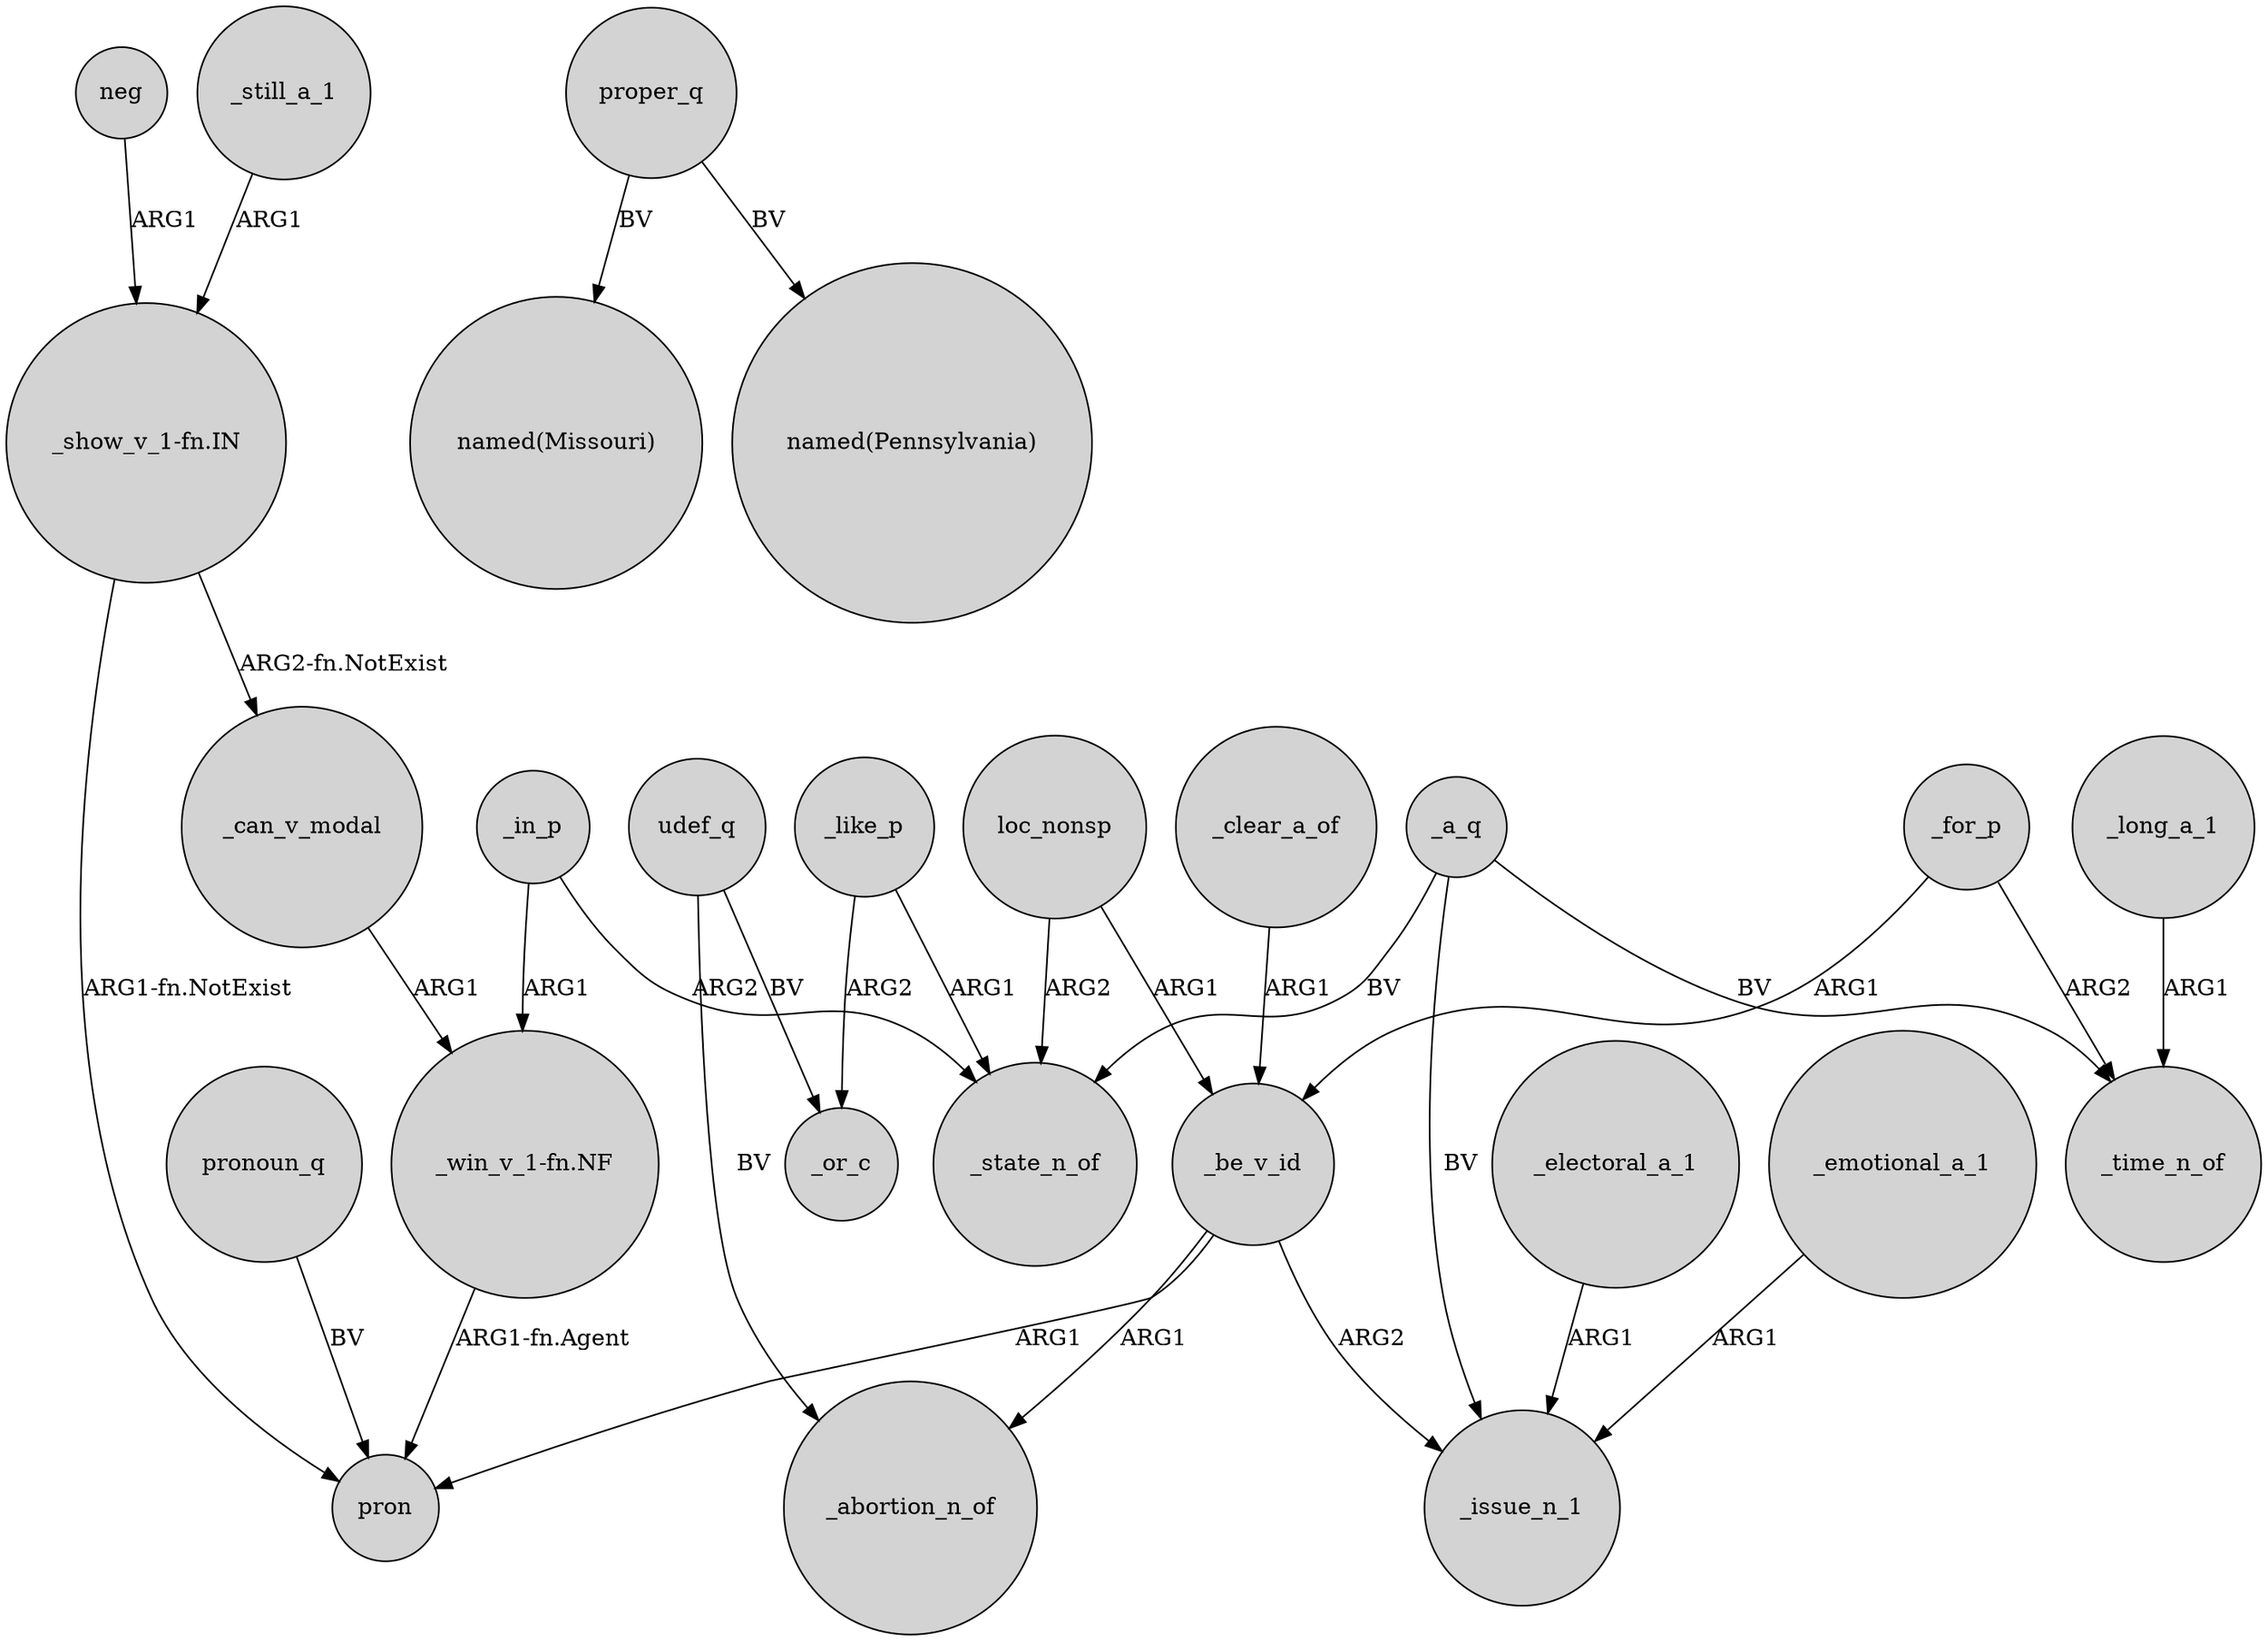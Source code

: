 digraph {
	node [shape=circle style=filled]
	_a_q -> _state_n_of [label=BV]
	_in_p -> "_win_v_1-fn.NF" [label=ARG1]
	_like_p -> _or_c [label=ARG2]
	"_show_v_1-fn.IN" -> _can_v_modal [label="ARG2-fn.NotExist"]
	loc_nonsp -> _state_n_of [label=ARG2]
	_a_q -> _issue_n_1 [label=BV]
	_a_q -> _time_n_of [label=BV]
	_in_p -> _state_n_of [label=ARG2]
	udef_q -> _or_c [label=BV]
	_for_p -> _time_n_of [label=ARG2]
	_be_v_id -> pron [label=ARG1]
	neg -> "_show_v_1-fn.IN" [label=ARG1]
	_be_v_id -> _abortion_n_of [label=ARG1]
	proper_q -> "named(Missouri)" [label=BV]
	_like_p -> _state_n_of [label=ARG1]
	pronoun_q -> pron [label=BV]
	"_show_v_1-fn.IN" -> pron [label="ARG1-fn.NotExist"]
	_for_p -> _be_v_id [label=ARG1]
	_can_v_modal -> "_win_v_1-fn.NF" [label=ARG1]
	_be_v_id -> _issue_n_1 [label=ARG2]
	_emotional_a_1 -> _issue_n_1 [label=ARG1]
	_electoral_a_1 -> _issue_n_1 [label=ARG1]
	udef_q -> _abortion_n_of [label=BV]
	_still_a_1 -> "_show_v_1-fn.IN" [label=ARG1]
	loc_nonsp -> _be_v_id [label=ARG1]
	"_win_v_1-fn.NF" -> pron [label="ARG1-fn.Agent"]
	proper_q -> "named(Pennsylvania)" [label=BV]
	_long_a_1 -> _time_n_of [label=ARG1]
	_clear_a_of -> _be_v_id [label=ARG1]
}
